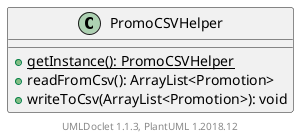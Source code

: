 @startuml

    class PromoCSVHelper {
        {static} +getInstance(): PromoCSVHelper
        +readFromCsv(): ArrayList<Promotion>
        +writeToCsv(ArrayList<Promotion>): void
    }


    center footer UMLDoclet 1.1.3, PlantUML 1.2018.12
@enduml
